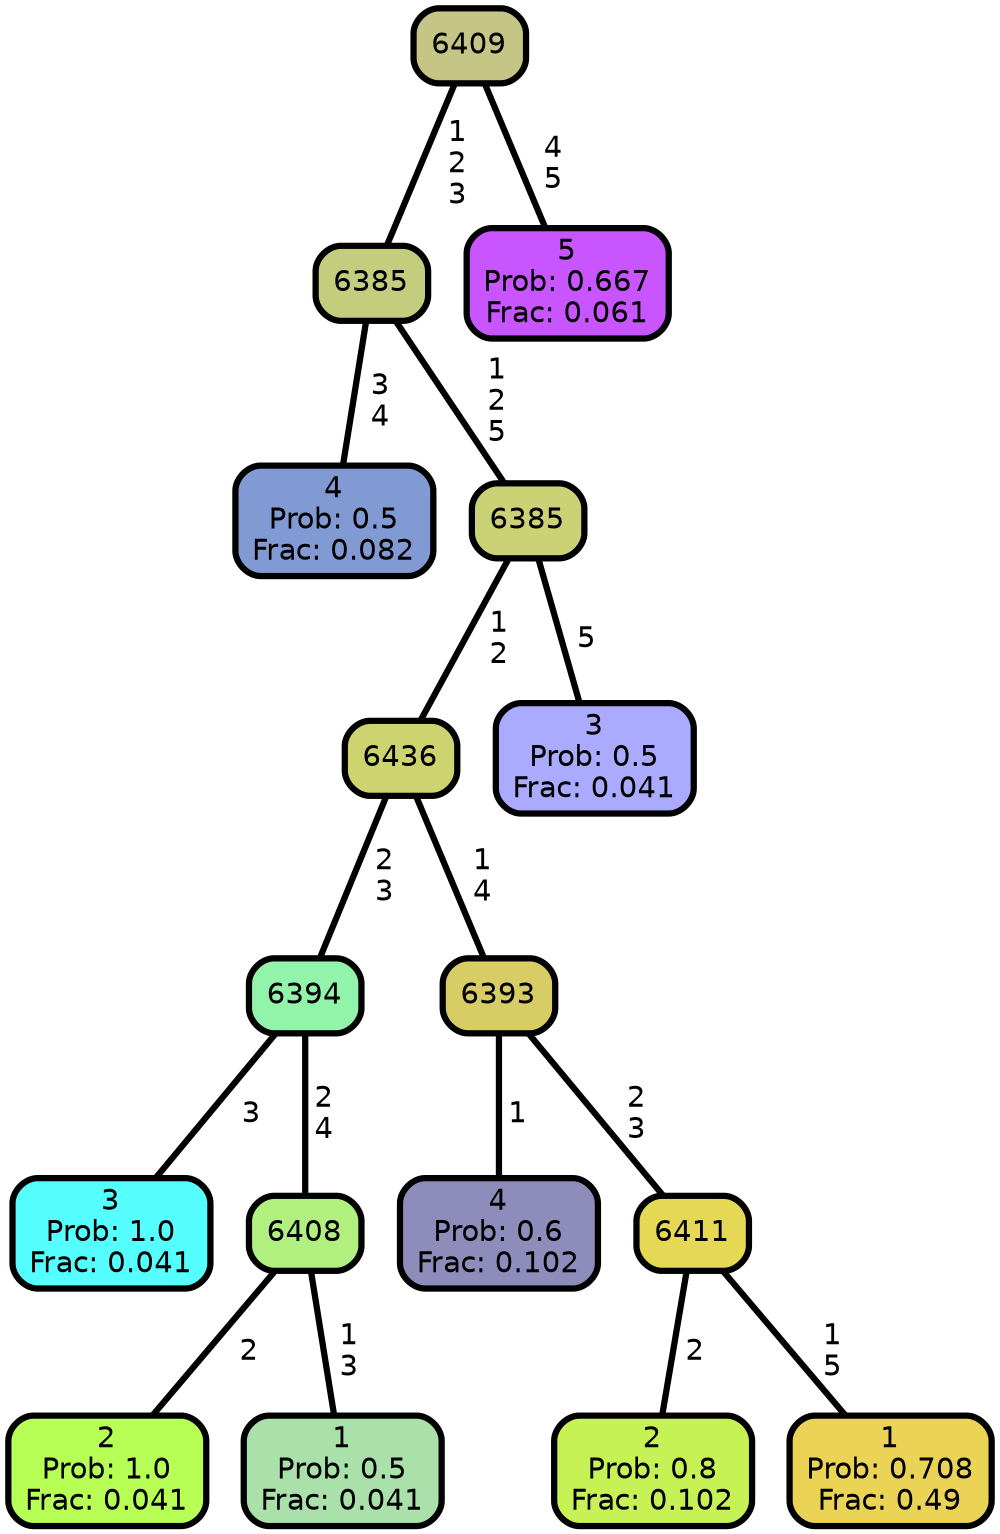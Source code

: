 graph Tree {
node [shape=box, style="filled, rounded",color="black",penwidth="3",fontcolor="black",                 fontname=helvetica] ;
graph [ranksep="0 equally", splines=straight,                 bgcolor=transparent, dpi=200] ;
edge [fontname=helvetica, color=black] ;
0 [label="4
Prob: 0.5
Frac: 0.082", fillcolor="#829ad4"] ;
1 [label="6385", fillcolor="#c4cc7d"] ;
2 [label="3
Prob: 1.0
Frac: 0.041", fillcolor="#55ffff"] ;
3 [label="6394", fillcolor="#92f4aa"] ;
4 [label="2
Prob: 1.0
Frac: 0.041", fillcolor="#b8ff55"] ;
5 [label="6408", fillcolor="#b1ef7f"] ;
6 [label="1
Prob: 0.5
Frac: 0.041", fillcolor="#aae0aa"] ;
7 [label="6436", fillcolor="#cdd36e"] ;
8 [label="4
Prob: 0.6
Frac: 0.102", fillcolor="#8d8cbb"] ;
9 [label="6393", fillcolor="#d7cd64"] ;
10 [label="2
Prob: 0.8
Frac: 0.102", fillcolor="#c6f255"] ;
11 [label="6411", fillcolor="#e4d855"] ;
12 [label="1
Prob: 0.708
Frac: 0.49", fillcolor="#ead355"] ;
13 [label="6385", fillcolor="#cbd175"] ;
14 [label="3
Prob: 0.5
Frac: 0.041", fillcolor="#aaaaff"] ;
15 [label="6409", fillcolor="#c5c585"] ;
16 [label="5
Prob: 0.667
Frac: 0.061", fillcolor="#c855ff"] ;
1 -- 0 [label=" 3\n 4",penwidth=3] ;
1 -- 13 [label=" 1\n 2\n 5",penwidth=3] ;
3 -- 2 [label=" 3",penwidth=3] ;
3 -- 5 [label=" 2\n 4",penwidth=3] ;
5 -- 4 [label=" 2",penwidth=3] ;
5 -- 6 [label=" 1\n 3",penwidth=3] ;
7 -- 3 [label=" 2\n 3",penwidth=3] ;
7 -- 9 [label=" 1\n 4",penwidth=3] ;
9 -- 8 [label=" 1",penwidth=3] ;
9 -- 11 [label=" 2\n 3",penwidth=3] ;
11 -- 10 [label=" 2",penwidth=3] ;
11 -- 12 [label=" 1\n 5",penwidth=3] ;
13 -- 7 [label=" 1\n 2",penwidth=3] ;
13 -- 14 [label=" 5",penwidth=3] ;
15 -- 1 [label=" 1\n 2\n 3",penwidth=3] ;
15 -- 16 [label=" 4\n 5",penwidth=3] ;
{rank = same;}}